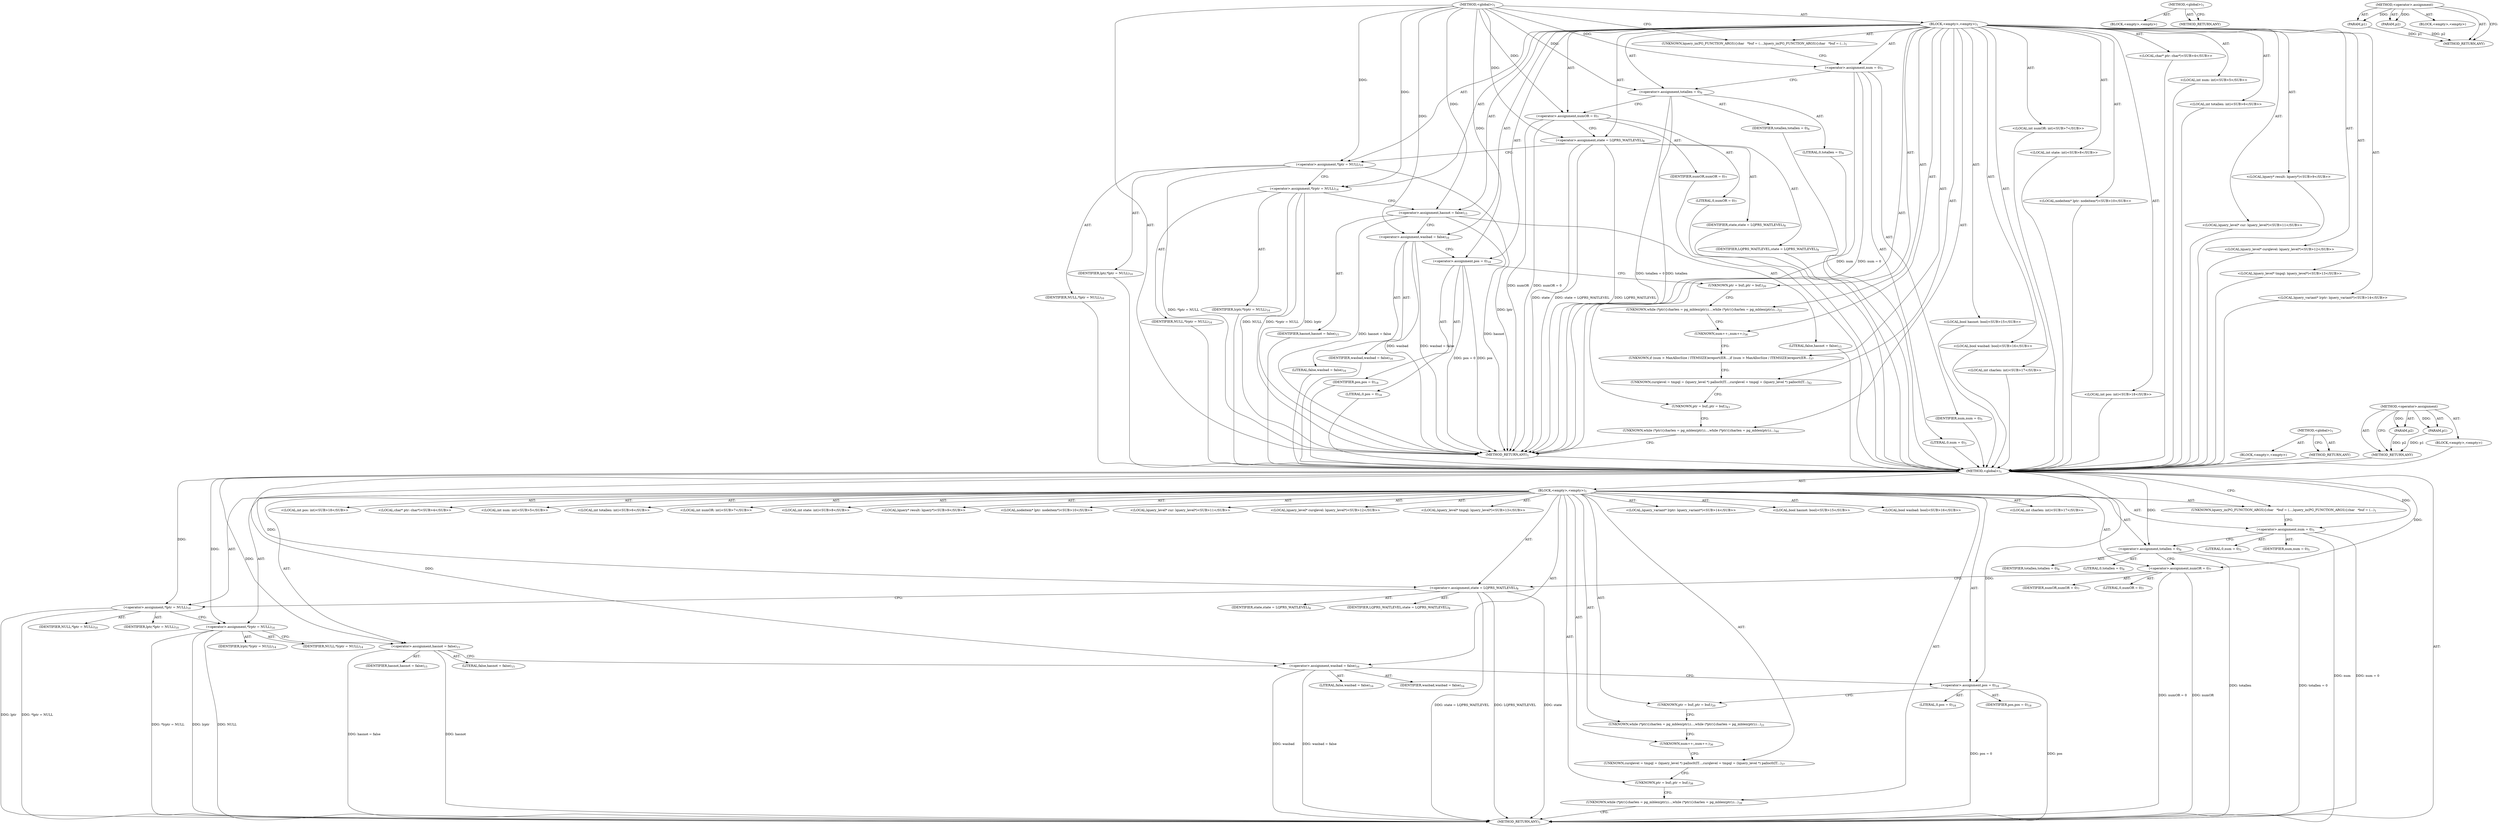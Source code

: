 digraph "&lt;operator&gt;.assignment" {
vulnerable_6 [label=<(METHOD,&lt;global&gt;)<SUB>1</SUB>>];
vulnerable_7 [label=<(BLOCK,&lt;empty&gt;,&lt;empty&gt;)<SUB>1</SUB>>];
vulnerable_8 [label=<(UNKNOWN,lquery_in(PG_FUNCTION_ARGS)
{
	char	   *buf = (...,lquery_in(PG_FUNCTION_ARGS)
{
	char	   *buf = (...)<SUB>1</SUB>>];
vulnerable_9 [label="<(LOCAL,char* ptr: char*)<SUB>4</SUB>>"];
vulnerable_10 [label="<(LOCAL,int num: int)<SUB>5</SUB>>"];
vulnerable_11 [label="<(LOCAL,int totallen: int)<SUB>6</SUB>>"];
vulnerable_12 [label="<(LOCAL,int numOR: int)<SUB>7</SUB>>"];
vulnerable_13 [label=<(&lt;operator&gt;.assignment,num = 0)<SUB>5</SUB>>];
vulnerable_14 [label=<(IDENTIFIER,num,num = 0)<SUB>5</SUB>>];
vulnerable_15 [label=<(LITERAL,0,num = 0)<SUB>5</SUB>>];
vulnerable_16 [label=<(&lt;operator&gt;.assignment,totallen = 0)<SUB>6</SUB>>];
vulnerable_17 [label=<(IDENTIFIER,totallen,totallen = 0)<SUB>6</SUB>>];
vulnerable_18 [label=<(LITERAL,0,totallen = 0)<SUB>6</SUB>>];
vulnerable_19 [label=<(&lt;operator&gt;.assignment,numOR = 0)<SUB>7</SUB>>];
vulnerable_20 [label=<(IDENTIFIER,numOR,numOR = 0)<SUB>7</SUB>>];
vulnerable_21 [label=<(LITERAL,0,numOR = 0)<SUB>7</SUB>>];
vulnerable_22 [label="<(LOCAL,int state: int)<SUB>8</SUB>>"];
vulnerable_23 [label=<(&lt;operator&gt;.assignment,state = LQPRS_WAITLEVEL)<SUB>8</SUB>>];
vulnerable_24 [label=<(IDENTIFIER,state,state = LQPRS_WAITLEVEL)<SUB>8</SUB>>];
vulnerable_25 [label=<(IDENTIFIER,LQPRS_WAITLEVEL,state = LQPRS_WAITLEVEL)<SUB>8</SUB>>];
vulnerable_26 [label="<(LOCAL,lquery* result: lquery*)<SUB>9</SUB>>"];
vulnerable_27 [label="<(LOCAL,nodeitem* lptr: nodeitem*)<SUB>10</SUB>>"];
vulnerable_28 [label=<(&lt;operator&gt;.assignment,*lptr = NULL)<SUB>10</SUB>>];
vulnerable_29 [label=<(IDENTIFIER,lptr,*lptr = NULL)<SUB>10</SUB>>];
vulnerable_30 [label=<(IDENTIFIER,NULL,*lptr = NULL)<SUB>10</SUB>>];
vulnerable_31 [label="<(LOCAL,lquery_level* cur: lquery_level*)<SUB>11</SUB>>"];
vulnerable_32 [label="<(LOCAL,lquery_level* curqlevel: lquery_level*)<SUB>12</SUB>>"];
vulnerable_33 [label="<(LOCAL,lquery_level* tmpql: lquery_level*)<SUB>13</SUB>>"];
vulnerable_34 [label="<(LOCAL,lquery_variant* lrptr: lquery_variant*)<SUB>14</SUB>>"];
vulnerable_35 [label=<(&lt;operator&gt;.assignment,*lrptr = NULL)<SUB>14</SUB>>];
vulnerable_36 [label=<(IDENTIFIER,lrptr,*lrptr = NULL)<SUB>14</SUB>>];
vulnerable_37 [label=<(IDENTIFIER,NULL,*lrptr = NULL)<SUB>14</SUB>>];
vulnerable_38 [label="<(LOCAL,bool hasnot: bool)<SUB>15</SUB>>"];
vulnerable_39 [label=<(&lt;operator&gt;.assignment,hasnot = false)<SUB>15</SUB>>];
vulnerable_40 [label=<(IDENTIFIER,hasnot,hasnot = false)<SUB>15</SUB>>];
vulnerable_41 [label=<(LITERAL,false,hasnot = false)<SUB>15</SUB>>];
vulnerable_42 [label="<(LOCAL,bool wasbad: bool)<SUB>16</SUB>>"];
vulnerable_43 [label=<(&lt;operator&gt;.assignment,wasbad = false)<SUB>16</SUB>>];
vulnerable_44 [label=<(IDENTIFIER,wasbad,wasbad = false)<SUB>16</SUB>>];
vulnerable_45 [label=<(LITERAL,false,wasbad = false)<SUB>16</SUB>>];
vulnerable_46 [label="<(LOCAL,int charlen: int)<SUB>17</SUB>>"];
vulnerable_47 [label="<(LOCAL,int pos: int)<SUB>18</SUB>>"];
vulnerable_48 [label=<(&lt;operator&gt;.assignment,pos = 0)<SUB>18</SUB>>];
vulnerable_49 [label=<(IDENTIFIER,pos,pos = 0)<SUB>18</SUB>>];
vulnerable_50 [label=<(LITERAL,0,pos = 0)<SUB>18</SUB>>];
vulnerable_51 [label=<(UNKNOWN,ptr = buf;,ptr = buf;)<SUB>20</SUB>>];
vulnerable_52 [label=<(UNKNOWN,while (*ptr)
	{
		charlen = pg_mblen(ptr);

		i...,while (*ptr)
	{
		charlen = pg_mblen(ptr);

		i...)<SUB>21</SUB>>];
vulnerable_53 [label=<(UNKNOWN,num++;,num++;)<SUB>36</SUB>>];
vulnerable_54 [label=<(UNKNOWN,curqlevel = tmpql = (lquery_level *) palloc0(IT...,curqlevel = tmpql = (lquery_level *) palloc0(IT...)<SUB>37</SUB>>];
vulnerable_55 [label=<(UNKNOWN,ptr = buf;,ptr = buf;)<SUB>38</SUB>>];
vulnerable_56 [label=<(UNKNOWN,while (*ptr)
	{
		charlen = pg_mblen(ptr);

		i...,while (*ptr)
	{
		charlen = pg_mblen(ptr);

		i...)<SUB>39</SUB>>];
vulnerable_57 [label=<(METHOD_RETURN,ANY)<SUB>1</SUB>>];
vulnerable_76 [label=<(METHOD,&lt;global&gt;)<SUB>1</SUB>>];
vulnerable_77 [label=<(BLOCK,&lt;empty&gt;,&lt;empty&gt;)>];
vulnerable_78 [label=<(METHOD_RETURN,ANY)>];
vulnerable_82 [label=<(METHOD,&lt;operator&gt;.assignment)>];
vulnerable_83 [label=<(PARAM,p1)>];
vulnerable_84 [label=<(PARAM,p2)>];
vulnerable_85 [label=<(BLOCK,&lt;empty&gt;,&lt;empty&gt;)>];
vulnerable_86 [label=<(METHOD_RETURN,ANY)>];
fixed_6 [label=<(METHOD,&lt;global&gt;)<SUB>1</SUB>>];
fixed_7 [label=<(BLOCK,&lt;empty&gt;,&lt;empty&gt;)<SUB>1</SUB>>];
fixed_8 [label=<(UNKNOWN,lquery_in(PG_FUNCTION_ARGS)
{
	char	   *buf = (...,lquery_in(PG_FUNCTION_ARGS)
{
	char	   *buf = (...)<SUB>1</SUB>>];
fixed_9 [label="<(LOCAL,char* ptr: char*)<SUB>4</SUB>>"];
fixed_10 [label="<(LOCAL,int num: int)<SUB>5</SUB>>"];
fixed_11 [label="<(LOCAL,int totallen: int)<SUB>6</SUB>>"];
fixed_12 [label="<(LOCAL,int numOR: int)<SUB>7</SUB>>"];
fixed_13 [label=<(&lt;operator&gt;.assignment,num = 0)<SUB>5</SUB>>];
fixed_14 [label=<(IDENTIFIER,num,num = 0)<SUB>5</SUB>>];
fixed_15 [label=<(LITERAL,0,num = 0)<SUB>5</SUB>>];
fixed_16 [label=<(&lt;operator&gt;.assignment,totallen = 0)<SUB>6</SUB>>];
fixed_17 [label=<(IDENTIFIER,totallen,totallen = 0)<SUB>6</SUB>>];
fixed_18 [label=<(LITERAL,0,totallen = 0)<SUB>6</SUB>>];
fixed_19 [label=<(&lt;operator&gt;.assignment,numOR = 0)<SUB>7</SUB>>];
fixed_20 [label=<(IDENTIFIER,numOR,numOR = 0)<SUB>7</SUB>>];
fixed_21 [label=<(LITERAL,0,numOR = 0)<SUB>7</SUB>>];
fixed_22 [label="<(LOCAL,int state: int)<SUB>8</SUB>>"];
fixed_23 [label=<(&lt;operator&gt;.assignment,state = LQPRS_WAITLEVEL)<SUB>8</SUB>>];
fixed_24 [label=<(IDENTIFIER,state,state = LQPRS_WAITLEVEL)<SUB>8</SUB>>];
fixed_25 [label=<(IDENTIFIER,LQPRS_WAITLEVEL,state = LQPRS_WAITLEVEL)<SUB>8</SUB>>];
fixed_26 [label="<(LOCAL,lquery* result: lquery*)<SUB>9</SUB>>"];
fixed_27 [label="<(LOCAL,nodeitem* lptr: nodeitem*)<SUB>10</SUB>>"];
fixed_28 [label=<(&lt;operator&gt;.assignment,*lptr = NULL)<SUB>10</SUB>>];
fixed_29 [label=<(IDENTIFIER,lptr,*lptr = NULL)<SUB>10</SUB>>];
fixed_30 [label=<(IDENTIFIER,NULL,*lptr = NULL)<SUB>10</SUB>>];
fixed_31 [label="<(LOCAL,lquery_level* cur: lquery_level*)<SUB>11</SUB>>"];
fixed_32 [label="<(LOCAL,lquery_level* curqlevel: lquery_level*)<SUB>12</SUB>>"];
fixed_33 [label="<(LOCAL,lquery_level* tmpql: lquery_level*)<SUB>13</SUB>>"];
fixed_34 [label="<(LOCAL,lquery_variant* lrptr: lquery_variant*)<SUB>14</SUB>>"];
fixed_35 [label=<(&lt;operator&gt;.assignment,*lrptr = NULL)<SUB>14</SUB>>];
fixed_36 [label=<(IDENTIFIER,lrptr,*lrptr = NULL)<SUB>14</SUB>>];
fixed_37 [label=<(IDENTIFIER,NULL,*lrptr = NULL)<SUB>14</SUB>>];
fixed_38 [label="<(LOCAL,bool hasnot: bool)<SUB>15</SUB>>"];
fixed_39 [label=<(&lt;operator&gt;.assignment,hasnot = false)<SUB>15</SUB>>];
fixed_40 [label=<(IDENTIFIER,hasnot,hasnot = false)<SUB>15</SUB>>];
fixed_41 [label=<(LITERAL,false,hasnot = false)<SUB>15</SUB>>];
fixed_42 [label="<(LOCAL,bool wasbad: bool)<SUB>16</SUB>>"];
fixed_43 [label=<(&lt;operator&gt;.assignment,wasbad = false)<SUB>16</SUB>>];
fixed_44 [label=<(IDENTIFIER,wasbad,wasbad = false)<SUB>16</SUB>>];
fixed_45 [label=<(LITERAL,false,wasbad = false)<SUB>16</SUB>>];
fixed_46 [label="<(LOCAL,int charlen: int)<SUB>17</SUB>>"];
fixed_47 [label="<(LOCAL,int pos: int)<SUB>18</SUB>>"];
fixed_48 [label=<(&lt;operator&gt;.assignment,pos = 0)<SUB>18</SUB>>];
fixed_49 [label=<(IDENTIFIER,pos,pos = 0)<SUB>18</SUB>>];
fixed_50 [label=<(LITERAL,0,pos = 0)<SUB>18</SUB>>];
fixed_51 [label=<(UNKNOWN,ptr = buf;,ptr = buf;)<SUB>20</SUB>>];
fixed_52 [label=<(UNKNOWN,while (*ptr)
	{
		charlen = pg_mblen(ptr);

		i...,while (*ptr)
	{
		charlen = pg_mblen(ptr);

		i...)<SUB>21</SUB>>];
fixed_53 [label=<(UNKNOWN,num++;,num++;)<SUB>36</SUB>>];
fixed_54 [label=<(UNKNOWN,if (num &gt; MaxAllocSize / ITEMSIZE)
		ereport(ER...,if (num &gt; MaxAllocSize / ITEMSIZE)
		ereport(ER...)<SUB>37</SUB>>];
fixed_55 [label=<(UNKNOWN,curqlevel = tmpql = (lquery_level *) palloc0(IT...,curqlevel = tmpql = (lquery_level *) palloc0(IT...)<SUB>42</SUB>>];
fixed_56 [label=<(UNKNOWN,ptr = buf;,ptr = buf;)<SUB>43</SUB>>];
fixed_57 [label=<(UNKNOWN,while (*ptr)
	{
		charlen = pg_mblen(ptr);

		i...,while (*ptr)
	{
		charlen = pg_mblen(ptr);

		i...)<SUB>44</SUB>>];
fixed_58 [label=<(METHOD_RETURN,ANY)<SUB>1</SUB>>];
fixed_77 [label=<(METHOD,&lt;global&gt;)<SUB>1</SUB>>];
fixed_78 [label=<(BLOCK,&lt;empty&gt;,&lt;empty&gt;)>];
fixed_79 [label=<(METHOD_RETURN,ANY)>];
fixed_83 [label=<(METHOD,&lt;operator&gt;.assignment)>];
fixed_84 [label=<(PARAM,p1)>];
fixed_85 [label=<(PARAM,p2)>];
fixed_86 [label=<(BLOCK,&lt;empty&gt;,&lt;empty&gt;)>];
fixed_87 [label=<(METHOD_RETURN,ANY)>];
vulnerable_6 -> vulnerable_7  [key=0, label="AST: "];
vulnerable_6 -> vulnerable_57  [key=0, label="AST: "];
vulnerable_6 -> vulnerable_8  [key=0, label="CFG: "];
vulnerable_6 -> vulnerable_13  [key=0, label="DDG: "];
vulnerable_6 -> vulnerable_16  [key=0, label="DDG: "];
vulnerable_6 -> vulnerable_19  [key=0, label="DDG: "];
vulnerable_6 -> vulnerable_23  [key=0, label="DDG: "];
vulnerable_6 -> vulnerable_28  [key=0, label="DDG: "];
vulnerable_6 -> vulnerable_35  [key=0, label="DDG: "];
vulnerable_6 -> vulnerable_39  [key=0, label="DDG: "];
vulnerable_6 -> vulnerable_43  [key=0, label="DDG: "];
vulnerable_6 -> vulnerable_48  [key=0, label="DDG: "];
vulnerable_7 -> vulnerable_8  [key=0, label="AST: "];
vulnerable_7 -> vulnerable_9  [key=0, label="AST: "];
vulnerable_7 -> vulnerable_10  [key=0, label="AST: "];
vulnerable_7 -> vulnerable_11  [key=0, label="AST: "];
vulnerable_7 -> vulnerable_12  [key=0, label="AST: "];
vulnerable_7 -> vulnerable_13  [key=0, label="AST: "];
vulnerable_7 -> vulnerable_16  [key=0, label="AST: "];
vulnerable_7 -> vulnerable_19  [key=0, label="AST: "];
vulnerable_7 -> vulnerable_22  [key=0, label="AST: "];
vulnerable_7 -> vulnerable_23  [key=0, label="AST: "];
vulnerable_7 -> vulnerable_26  [key=0, label="AST: "];
vulnerable_7 -> vulnerable_27  [key=0, label="AST: "];
vulnerable_7 -> vulnerable_28  [key=0, label="AST: "];
vulnerable_7 -> vulnerable_31  [key=0, label="AST: "];
vulnerable_7 -> vulnerable_32  [key=0, label="AST: "];
vulnerable_7 -> vulnerable_33  [key=0, label="AST: "];
vulnerable_7 -> vulnerable_34  [key=0, label="AST: "];
vulnerable_7 -> vulnerable_35  [key=0, label="AST: "];
vulnerable_7 -> vulnerable_38  [key=0, label="AST: "];
vulnerable_7 -> vulnerable_39  [key=0, label="AST: "];
vulnerable_7 -> vulnerable_42  [key=0, label="AST: "];
vulnerable_7 -> vulnerable_43  [key=0, label="AST: "];
vulnerable_7 -> vulnerable_46  [key=0, label="AST: "];
vulnerable_7 -> vulnerable_47  [key=0, label="AST: "];
vulnerable_7 -> vulnerable_48  [key=0, label="AST: "];
vulnerable_7 -> vulnerable_51  [key=0, label="AST: "];
vulnerable_7 -> vulnerable_52  [key=0, label="AST: "];
vulnerable_7 -> vulnerable_53  [key=0, label="AST: "];
vulnerable_7 -> vulnerable_54  [key=0, label="AST: "];
vulnerable_7 -> vulnerable_55  [key=0, label="AST: "];
vulnerable_7 -> vulnerable_56  [key=0, label="AST: "];
vulnerable_8 -> vulnerable_13  [key=0, label="CFG: "];
vulnerable_13 -> vulnerable_14  [key=0, label="AST: "];
vulnerable_13 -> vulnerable_15  [key=0, label="AST: "];
vulnerable_13 -> vulnerable_16  [key=0, label="CFG: "];
vulnerable_13 -> vulnerable_57  [key=0, label="DDG: num"];
vulnerable_13 -> vulnerable_57  [key=1, label="DDG: num = 0"];
vulnerable_16 -> vulnerable_17  [key=0, label="AST: "];
vulnerable_16 -> vulnerable_18  [key=0, label="AST: "];
vulnerable_16 -> vulnerable_19  [key=0, label="CFG: "];
vulnerable_16 -> vulnerable_57  [key=0, label="DDG: totallen"];
vulnerable_16 -> vulnerable_57  [key=1, label="DDG: totallen = 0"];
vulnerable_19 -> vulnerable_20  [key=0, label="AST: "];
vulnerable_19 -> vulnerable_21  [key=0, label="AST: "];
vulnerable_19 -> vulnerable_23  [key=0, label="CFG: "];
vulnerable_19 -> vulnerable_57  [key=0, label="DDG: numOR"];
vulnerable_19 -> vulnerable_57  [key=1, label="DDG: numOR = 0"];
vulnerable_23 -> vulnerable_24  [key=0, label="AST: "];
vulnerable_23 -> vulnerable_25  [key=0, label="AST: "];
vulnerable_23 -> vulnerable_28  [key=0, label="CFG: "];
vulnerable_23 -> vulnerable_57  [key=0, label="DDG: state"];
vulnerable_23 -> vulnerable_57  [key=1, label="DDG: state = LQPRS_WAITLEVEL"];
vulnerable_23 -> vulnerable_57  [key=2, label="DDG: LQPRS_WAITLEVEL"];
vulnerable_28 -> vulnerable_29  [key=0, label="AST: "];
vulnerable_28 -> vulnerable_30  [key=0, label="AST: "];
vulnerable_28 -> vulnerable_35  [key=0, label="CFG: "];
vulnerable_28 -> vulnerable_57  [key=0, label="DDG: lptr"];
vulnerable_28 -> vulnerable_57  [key=1, label="DDG: *lptr = NULL"];
vulnerable_35 -> vulnerable_36  [key=0, label="AST: "];
vulnerable_35 -> vulnerable_37  [key=0, label="AST: "];
vulnerable_35 -> vulnerable_39  [key=0, label="CFG: "];
vulnerable_35 -> vulnerable_57  [key=0, label="DDG: lrptr"];
vulnerable_35 -> vulnerable_57  [key=1, label="DDG: NULL"];
vulnerable_35 -> vulnerable_57  [key=2, label="DDG: *lrptr = NULL"];
vulnerable_39 -> vulnerable_40  [key=0, label="AST: "];
vulnerable_39 -> vulnerable_41  [key=0, label="AST: "];
vulnerable_39 -> vulnerable_43  [key=0, label="CFG: "];
vulnerable_39 -> vulnerable_57  [key=0, label="DDG: hasnot"];
vulnerable_39 -> vulnerable_57  [key=1, label="DDG: hasnot = false"];
vulnerable_43 -> vulnerable_44  [key=0, label="AST: "];
vulnerable_43 -> vulnerable_45  [key=0, label="AST: "];
vulnerable_43 -> vulnerable_48  [key=0, label="CFG: "];
vulnerable_43 -> vulnerable_57  [key=0, label="DDG: wasbad"];
vulnerable_43 -> vulnerable_57  [key=1, label="DDG: wasbad = false"];
vulnerable_48 -> vulnerable_49  [key=0, label="AST: "];
vulnerable_48 -> vulnerable_50  [key=0, label="AST: "];
vulnerable_48 -> vulnerable_51  [key=0, label="CFG: "];
vulnerable_48 -> vulnerable_57  [key=0, label="DDG: pos"];
vulnerable_48 -> vulnerable_57  [key=1, label="DDG: pos = 0"];
vulnerable_51 -> vulnerable_52  [key=0, label="CFG: "];
vulnerable_52 -> vulnerable_53  [key=0, label="CFG: "];
vulnerable_53 -> vulnerable_54  [key=0, label="CFG: "];
vulnerable_54 -> vulnerable_55  [key=0, label="CFG: "];
vulnerable_55 -> vulnerable_56  [key=0, label="CFG: "];
vulnerable_56 -> vulnerable_57  [key=0, label="CFG: "];
vulnerable_76 -> vulnerable_77  [key=0, label="AST: "];
vulnerable_76 -> vulnerable_78  [key=0, label="AST: "];
vulnerable_76 -> vulnerable_78  [key=1, label="CFG: "];
vulnerable_82 -> vulnerable_83  [key=0, label="AST: "];
vulnerable_82 -> vulnerable_83  [key=1, label="DDG: "];
vulnerable_82 -> vulnerable_85  [key=0, label="AST: "];
vulnerable_82 -> vulnerable_84  [key=0, label="AST: "];
vulnerable_82 -> vulnerable_84  [key=1, label="DDG: "];
vulnerable_82 -> vulnerable_86  [key=0, label="AST: "];
vulnerable_82 -> vulnerable_86  [key=1, label="CFG: "];
vulnerable_83 -> vulnerable_86  [key=0, label="DDG: p1"];
vulnerable_84 -> vulnerable_86  [key=0, label="DDG: p2"];
fixed_6 -> fixed_7  [key=0, label="AST: "];
fixed_6 -> fixed_58  [key=0, label="AST: "];
fixed_6 -> fixed_8  [key=0, label="CFG: "];
fixed_6 -> fixed_13  [key=0, label="DDG: "];
fixed_6 -> fixed_16  [key=0, label="DDG: "];
fixed_6 -> fixed_19  [key=0, label="DDG: "];
fixed_6 -> fixed_23  [key=0, label="DDG: "];
fixed_6 -> fixed_28  [key=0, label="DDG: "];
fixed_6 -> fixed_35  [key=0, label="DDG: "];
fixed_6 -> fixed_39  [key=0, label="DDG: "];
fixed_6 -> fixed_43  [key=0, label="DDG: "];
fixed_6 -> fixed_48  [key=0, label="DDG: "];
fixed_7 -> fixed_8  [key=0, label="AST: "];
fixed_7 -> fixed_9  [key=0, label="AST: "];
fixed_7 -> fixed_10  [key=0, label="AST: "];
fixed_7 -> fixed_11  [key=0, label="AST: "];
fixed_7 -> fixed_12  [key=0, label="AST: "];
fixed_7 -> fixed_13  [key=0, label="AST: "];
fixed_7 -> fixed_16  [key=0, label="AST: "];
fixed_7 -> fixed_19  [key=0, label="AST: "];
fixed_7 -> fixed_22  [key=0, label="AST: "];
fixed_7 -> fixed_23  [key=0, label="AST: "];
fixed_7 -> fixed_26  [key=0, label="AST: "];
fixed_7 -> fixed_27  [key=0, label="AST: "];
fixed_7 -> fixed_28  [key=0, label="AST: "];
fixed_7 -> fixed_31  [key=0, label="AST: "];
fixed_7 -> fixed_32  [key=0, label="AST: "];
fixed_7 -> fixed_33  [key=0, label="AST: "];
fixed_7 -> fixed_34  [key=0, label="AST: "];
fixed_7 -> fixed_35  [key=0, label="AST: "];
fixed_7 -> fixed_38  [key=0, label="AST: "];
fixed_7 -> fixed_39  [key=0, label="AST: "];
fixed_7 -> fixed_42  [key=0, label="AST: "];
fixed_7 -> fixed_43  [key=0, label="AST: "];
fixed_7 -> fixed_46  [key=0, label="AST: "];
fixed_7 -> fixed_47  [key=0, label="AST: "];
fixed_7 -> fixed_48  [key=0, label="AST: "];
fixed_7 -> fixed_51  [key=0, label="AST: "];
fixed_7 -> fixed_52  [key=0, label="AST: "];
fixed_7 -> fixed_53  [key=0, label="AST: "];
fixed_7 -> fixed_54  [key=0, label="AST: "];
fixed_7 -> fixed_55  [key=0, label="AST: "];
fixed_7 -> fixed_56  [key=0, label="AST: "];
fixed_7 -> fixed_57  [key=0, label="AST: "];
fixed_8 -> fixed_13  [key=0, label="CFG: "];
fixed_9 -> vulnerable_6  [key=0];
fixed_10 -> vulnerable_6  [key=0];
fixed_11 -> vulnerable_6  [key=0];
fixed_12 -> vulnerable_6  [key=0];
fixed_13 -> fixed_14  [key=0, label="AST: "];
fixed_13 -> fixed_15  [key=0, label="AST: "];
fixed_13 -> fixed_16  [key=0, label="CFG: "];
fixed_13 -> fixed_58  [key=0, label="DDG: num"];
fixed_13 -> fixed_58  [key=1, label="DDG: num = 0"];
fixed_14 -> vulnerable_6  [key=0];
fixed_15 -> vulnerable_6  [key=0];
fixed_16 -> fixed_17  [key=0, label="AST: "];
fixed_16 -> fixed_18  [key=0, label="AST: "];
fixed_16 -> fixed_19  [key=0, label="CFG: "];
fixed_16 -> fixed_58  [key=0, label="DDG: totallen"];
fixed_16 -> fixed_58  [key=1, label="DDG: totallen = 0"];
fixed_17 -> vulnerable_6  [key=0];
fixed_18 -> vulnerable_6  [key=0];
fixed_19 -> fixed_20  [key=0, label="AST: "];
fixed_19 -> fixed_21  [key=0, label="AST: "];
fixed_19 -> fixed_23  [key=0, label="CFG: "];
fixed_19 -> fixed_58  [key=0, label="DDG: numOR"];
fixed_19 -> fixed_58  [key=1, label="DDG: numOR = 0"];
fixed_20 -> vulnerable_6  [key=0];
fixed_21 -> vulnerable_6  [key=0];
fixed_22 -> vulnerable_6  [key=0];
fixed_23 -> fixed_24  [key=0, label="AST: "];
fixed_23 -> fixed_25  [key=0, label="AST: "];
fixed_23 -> fixed_28  [key=0, label="CFG: "];
fixed_23 -> fixed_58  [key=0, label="DDG: state"];
fixed_23 -> fixed_58  [key=1, label="DDG: state = LQPRS_WAITLEVEL"];
fixed_23 -> fixed_58  [key=2, label="DDG: LQPRS_WAITLEVEL"];
fixed_24 -> vulnerable_6  [key=0];
fixed_25 -> vulnerable_6  [key=0];
fixed_26 -> vulnerable_6  [key=0];
fixed_27 -> vulnerable_6  [key=0];
fixed_28 -> fixed_29  [key=0, label="AST: "];
fixed_28 -> fixed_30  [key=0, label="AST: "];
fixed_28 -> fixed_35  [key=0, label="CFG: "];
fixed_28 -> fixed_58  [key=0, label="DDG: lptr"];
fixed_28 -> fixed_58  [key=1, label="DDG: *lptr = NULL"];
fixed_29 -> vulnerable_6  [key=0];
fixed_30 -> vulnerable_6  [key=0];
fixed_31 -> vulnerable_6  [key=0];
fixed_32 -> vulnerable_6  [key=0];
fixed_33 -> vulnerable_6  [key=0];
fixed_34 -> vulnerable_6  [key=0];
fixed_35 -> fixed_36  [key=0, label="AST: "];
fixed_35 -> fixed_37  [key=0, label="AST: "];
fixed_35 -> fixed_39  [key=0, label="CFG: "];
fixed_35 -> fixed_58  [key=0, label="DDG: lrptr"];
fixed_35 -> fixed_58  [key=1, label="DDG: NULL"];
fixed_35 -> fixed_58  [key=2, label="DDG: *lrptr = NULL"];
fixed_36 -> vulnerable_6  [key=0];
fixed_37 -> vulnerable_6  [key=0];
fixed_38 -> vulnerable_6  [key=0];
fixed_39 -> fixed_40  [key=0, label="AST: "];
fixed_39 -> fixed_41  [key=0, label="AST: "];
fixed_39 -> fixed_43  [key=0, label="CFG: "];
fixed_39 -> fixed_58  [key=0, label="DDG: hasnot"];
fixed_39 -> fixed_58  [key=1, label="DDG: hasnot = false"];
fixed_40 -> vulnerable_6  [key=0];
fixed_41 -> vulnerable_6  [key=0];
fixed_42 -> vulnerable_6  [key=0];
fixed_43 -> fixed_44  [key=0, label="AST: "];
fixed_43 -> fixed_45  [key=0, label="AST: "];
fixed_43 -> fixed_48  [key=0, label="CFG: "];
fixed_43 -> fixed_58  [key=0, label="DDG: wasbad"];
fixed_43 -> fixed_58  [key=1, label="DDG: wasbad = false"];
fixed_44 -> vulnerable_6  [key=0];
fixed_45 -> vulnerable_6  [key=0];
fixed_46 -> vulnerable_6  [key=0];
fixed_47 -> vulnerable_6  [key=0];
fixed_48 -> fixed_49  [key=0, label="AST: "];
fixed_48 -> fixed_50  [key=0, label="AST: "];
fixed_48 -> fixed_51  [key=0, label="CFG: "];
fixed_48 -> fixed_58  [key=0, label="DDG: pos"];
fixed_48 -> fixed_58  [key=1, label="DDG: pos = 0"];
fixed_49 -> vulnerable_6  [key=0];
fixed_50 -> vulnerable_6  [key=0];
fixed_51 -> fixed_52  [key=0, label="CFG: "];
fixed_52 -> fixed_53  [key=0, label="CFG: "];
fixed_53 -> fixed_54  [key=0, label="CFG: "];
fixed_54 -> fixed_55  [key=0, label="CFG: "];
fixed_55 -> fixed_56  [key=0, label="CFG: "];
fixed_56 -> fixed_57  [key=0, label="CFG: "];
fixed_57 -> fixed_58  [key=0, label="CFG: "];
fixed_58 -> vulnerable_6  [key=0];
fixed_77 -> fixed_78  [key=0, label="AST: "];
fixed_77 -> fixed_79  [key=0, label="AST: "];
fixed_77 -> fixed_79  [key=1, label="CFG: "];
fixed_78 -> vulnerable_6  [key=0];
fixed_79 -> vulnerable_6  [key=0];
fixed_83 -> fixed_84  [key=0, label="AST: "];
fixed_83 -> fixed_84  [key=1, label="DDG: "];
fixed_83 -> fixed_86  [key=0, label="AST: "];
fixed_83 -> fixed_85  [key=0, label="AST: "];
fixed_83 -> fixed_85  [key=1, label="DDG: "];
fixed_83 -> fixed_87  [key=0, label="AST: "];
fixed_83 -> fixed_87  [key=1, label="CFG: "];
fixed_84 -> fixed_87  [key=0, label="DDG: p1"];
fixed_85 -> fixed_87  [key=0, label="DDG: p2"];
fixed_86 -> vulnerable_6  [key=0];
fixed_87 -> vulnerable_6  [key=0];
}
